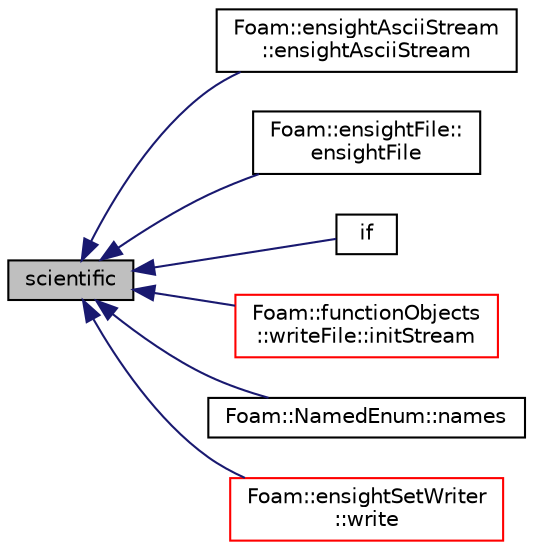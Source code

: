 digraph "scientific"
{
  bgcolor="transparent";
  edge [fontname="Helvetica",fontsize="10",labelfontname="Helvetica",labelfontsize="10"];
  node [fontname="Helvetica",fontsize="10",shape=record];
  rankdir="LR";
  Node1 [label="scientific",height=0.2,width=0.4,color="black", fillcolor="grey75", style="filled", fontcolor="black"];
  Node1 -> Node2 [dir="back",color="midnightblue",fontsize="10",style="solid",fontname="Helvetica"];
  Node2 [label="Foam::ensightAsciiStream\l::ensightAsciiStream",height=0.2,width=0.4,color="black",URL="$a00648.html#a6054ae07085594d55ff34bd164120b33",tooltip="Construct from components. "];
  Node1 -> Node3 [dir="back",color="midnightblue",fontsize="10",style="solid",fontname="Helvetica"];
  Node3 [label="Foam::ensightFile::\lensightFile",height=0.2,width=0.4,color="black",URL="$a00650.html#a858a1ca0d59570412df29b0d4370676c",tooltip="Construct from pathname. "];
  Node1 -> Node4 [dir="back",color="midnightblue",fontsize="10",style="solid",fontname="Helvetica"];
  Node4 [label="if",height=0.2,width=0.4,color="black",URL="$a04395.html#a845ed54de93926ce4702da9469c2b35f"];
  Node1 -> Node5 [dir="back",color="midnightblue",fontsize="10",style="solid",fontname="Helvetica"];
  Node5 [label="Foam::functionObjects\l::writeFile::initStream",height=0.2,width=0.4,color="red",URL="$a02988.html#a41204852a4fe8fc67a5f2edb77233996",tooltip="Initialise the output stream for writing. "];
  Node1 -> Node6 [dir="back",color="midnightblue",fontsize="10",style="solid",fontname="Helvetica"];
  Node6 [label="Foam::NamedEnum::names",height=0.2,width=0.4,color="black",URL="$a01606.html#a7350da3a0edd92cd11e6c479c9967dc8"];
  Node1 -> Node7 [dir="back",color="midnightblue",fontsize="10",style="solid",fontname="Helvetica"];
  Node7 [label="Foam::ensightSetWriter\l::write",height=0.2,width=0.4,color="red",URL="$a00663.html#a630f6b7c40da086ca6bfde703206e847",tooltip="General entry point for writing. "];
}
